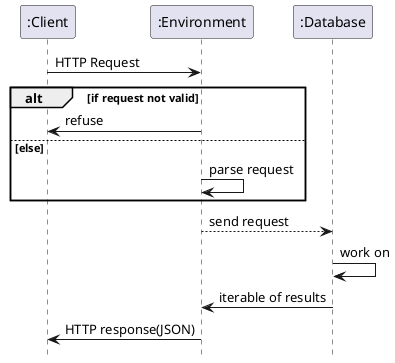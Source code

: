 @startuml

hide footbox
'title Sequenzdiagramm: Overall Picture

participant ":Client"
participant ":Environment"
participant ":Database"

":Client" -> ":Environment": HTTP Request

alt if request not valid
":Environment" -> ":Client": refuse
else else
":Environment" -> ":Environment": parse request
end

":Environment" --> ":Database": send request
":Database" -> ":Database": work on
":Database" -> ":Environment": iterable of results
":Environment" -> ":Client": HTTP response(JSON)

@enduml